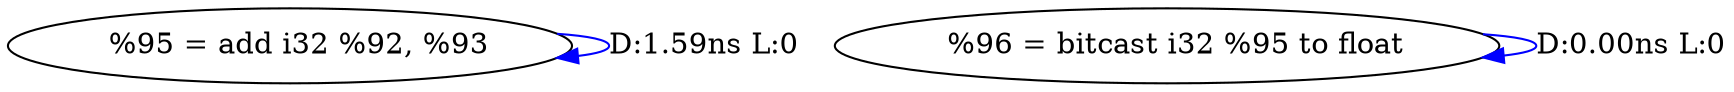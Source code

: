 digraph {
Node0x29b9730[label="  %95 = add i32 %92, %93"];
Node0x29b9730 -> Node0x29b9730[label="D:1.59ns L:0",color=blue];
Node0x29b9810[label="  %96 = bitcast i32 %95 to float"];
Node0x29b9810 -> Node0x29b9810[label="D:0.00ns L:0",color=blue];
}

